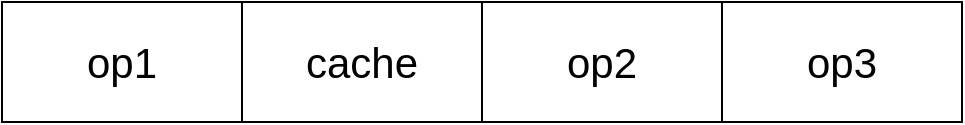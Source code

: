 <mxfile version="15.9.1" type="github">
  <diagram id="5DaXQPTp4VTVolJb1muY" name="Page-1">
    <mxGraphModel dx="737" dy="497" grid="1" gridSize="10" guides="1" tooltips="1" connect="1" arrows="1" fold="1" page="1" pageScale="1" pageWidth="827" pageHeight="1169" math="0" shadow="0">
      <root>
        <mxCell id="0" />
        <mxCell id="1" parent="0" />
        <mxCell id="-n-olIsSnc2cgnISJwW--1" value="&lt;font style=&quot;font-size: 21px;&quot;&gt;op1&lt;/font&gt;" style="rounded=0;whiteSpace=wrap;html=1;fontSize=21;" vertex="1" parent="1">
          <mxGeometry x="140" y="160" width="120" height="60" as="geometry" />
        </mxCell>
        <mxCell id="-n-olIsSnc2cgnISJwW--2" value="cache" style="rounded=0;whiteSpace=wrap;html=1;fontSize=21;" vertex="1" parent="1">
          <mxGeometry x="260" y="160" width="120" height="60" as="geometry" />
        </mxCell>
        <mxCell id="-n-olIsSnc2cgnISJwW--3" value="op2" style="rounded=0;whiteSpace=wrap;html=1;fontSize=21;" vertex="1" parent="1">
          <mxGeometry x="380" y="160" width="120" height="60" as="geometry" />
        </mxCell>
        <mxCell id="-n-olIsSnc2cgnISJwW--4" value="op3" style="rounded=0;whiteSpace=wrap;html=1;fontSize=21;" vertex="1" parent="1">
          <mxGeometry x="500" y="160" width="120" height="60" as="geometry" />
        </mxCell>
      </root>
    </mxGraphModel>
  </diagram>
</mxfile>
